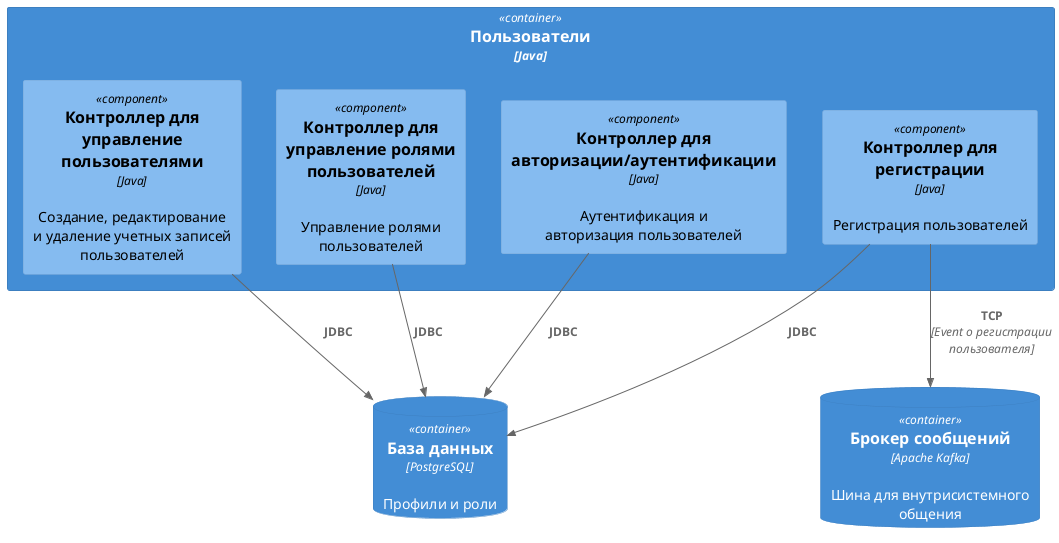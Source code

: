 @startuml
!include <C4/C4_Component>

Container(backend, "Пользователи", "Java") {
Component(user_management, "Контроллер для управление пользователями", "Java", "Создание, редактирование и удаление учетных записей пользователей")
Component(role_management, "Контроллер для управление ролями пользователей", "Java", "Управление ролями пользователей")
Component(auth, "Контроллер для авторизации/аутентификации", "Java", "Аутентификация и авторизация пользователей")
Component(register, "Контроллер для регистрации", "Java", "Регистрация пользователей")
}

ContainerDb(auth_database, "База данных", "PostgreSQL", "Профили и роли")
ContainerDb(broker, "Брокер сообщений", "Apache Kafka", "Шина для внутрисистемного общения")


Rel(user_management, auth_database, "JDBC")
Rel(role_management, auth_database, "JDBC")
Rel(auth, auth_database, "JDBC")
Rel(register, auth_database, "JDBC")
Rel(register, broker, "TCP", "Event о регистрации пользователя")
@enduml